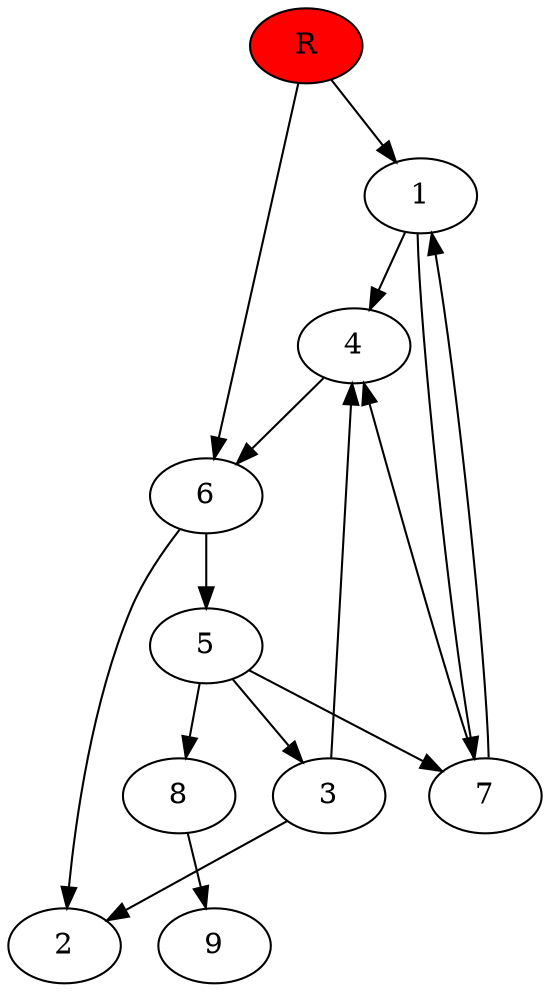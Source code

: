 digraph prb16173 {
	1
	2
	3
	4
	5
	6
	7
	8
	R [fillcolor="#ff0000" style=filled]
	1 -> 4
	1 -> 7
	3 -> 2
	3 -> 4
	4 -> 6
	5 -> 3
	5 -> 7
	5 -> 8
	6 -> 2
	6 -> 5
	7 -> 1
	7 -> 4
	8 -> 9
	R -> 1
	R -> 6
}

